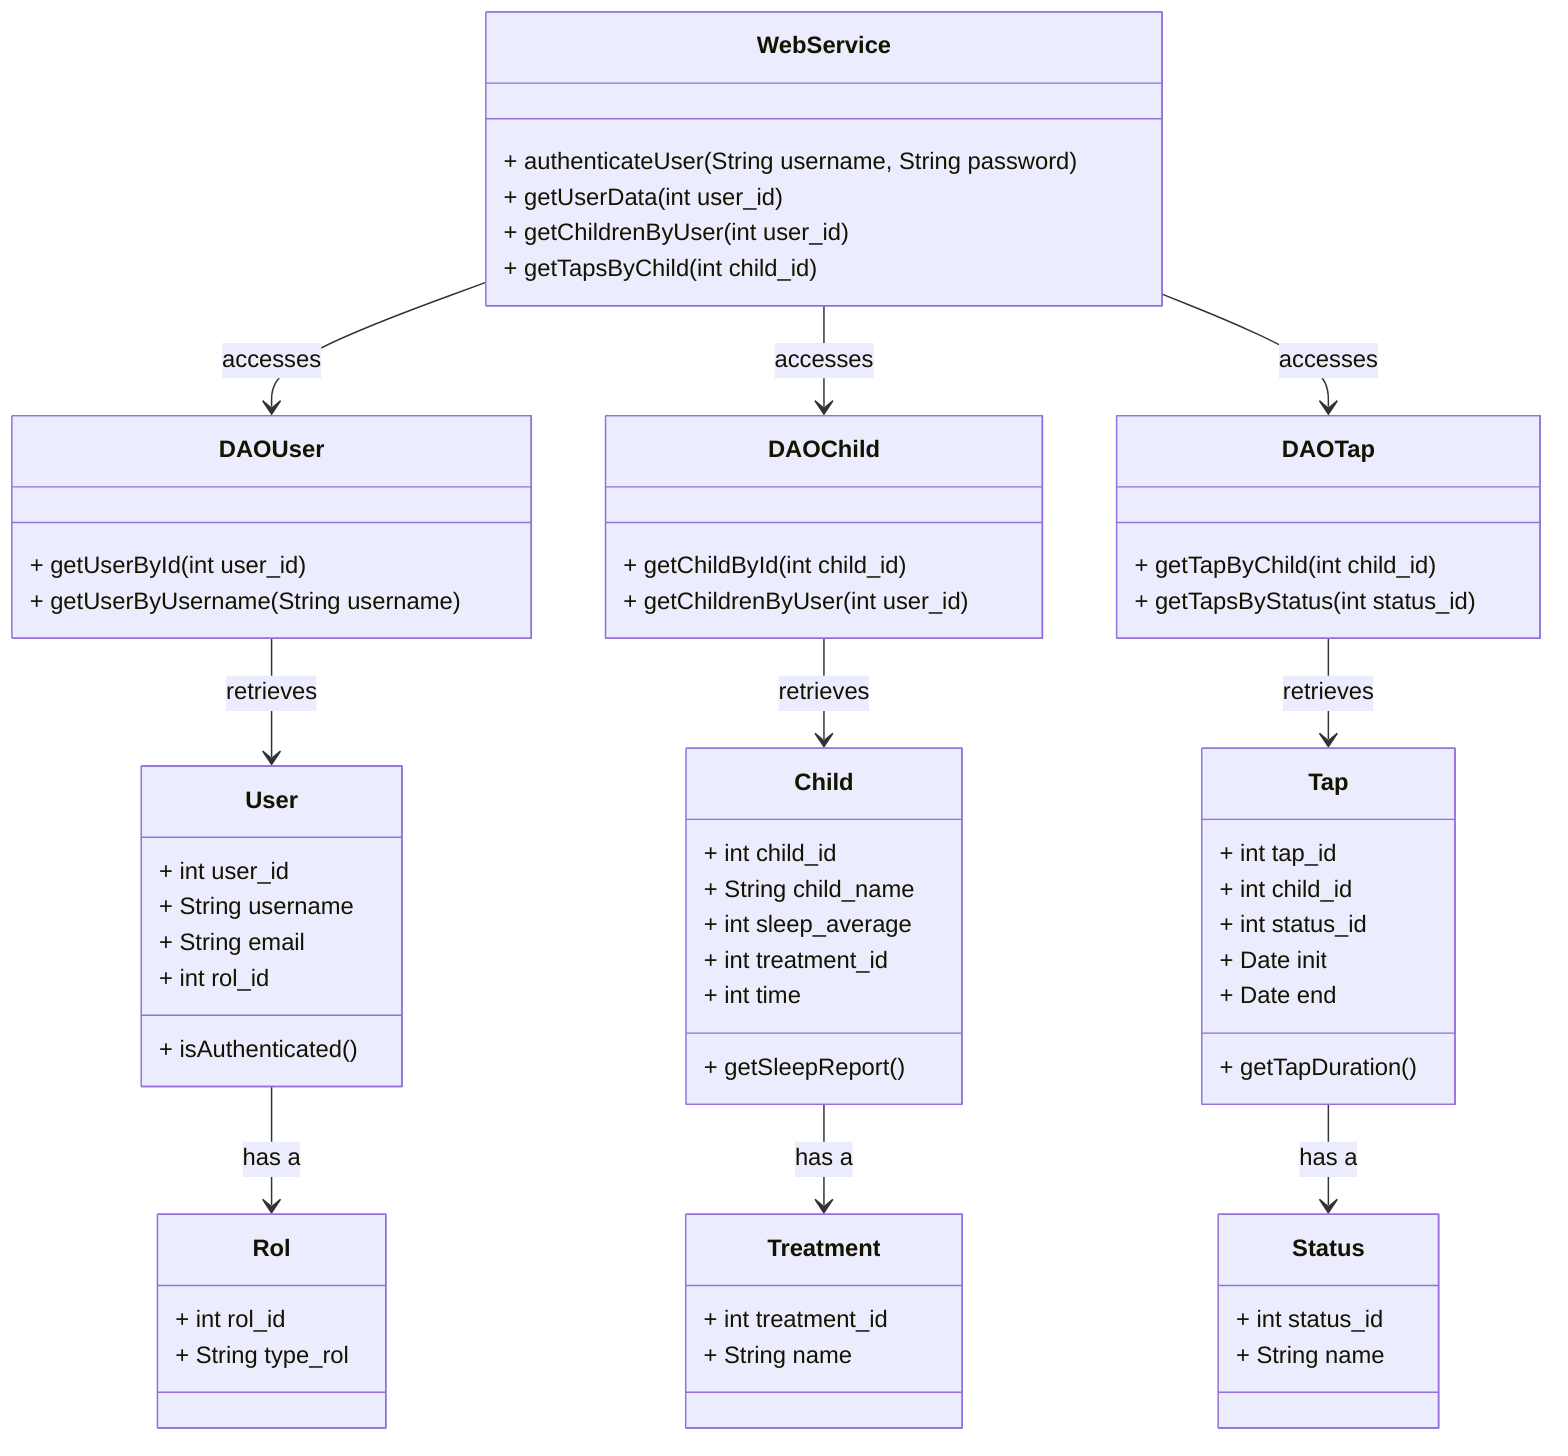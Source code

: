 classDiagram
    class WebService {
        + authenticateUser(String username, String password)
        + getUserData(int user_id)
        + getChildrenByUser(int user_id)
        + getTapsByChild(int child_id)
    }

    class DAOUser {
        + getUserById(int user_id)
        + getUserByUsername(String username)
    }

    class DAOChild {
        + getChildById(int child_id)
        + getChildrenByUser(int user_id)
    }

    class DAOTap {
        + getTapByChild(int child_id)
        + getTapsByStatus(int status_id)
    }

    class User {
        + int user_id
        + String username
        + String email
        + int rol_id
        + isAuthenticated()
    }

    class Child {
        + int child_id
        + String child_name
        + int sleep_average
        + int treatment_id
        + int time
        + getSleepReport()
    }

    class Tap {
        + int tap_id
        + int child_id
        + int status_id
        + Date init
        + Date end
        + getTapDuration()
    }

    class Rol {
        + int rol_id
        + String type_rol
    }

    class Status {
        + int status_id
        + String name
    }

    class Treatment {
        + int treatment_id
        + String name
    }

    WebService --> DAOUser : accesses
    WebService --> DAOChild : accesses
    WebService --> DAOTap : accesses

    DAOUser --> User : retrieves
    DAOChild --> Child : retrieves
    DAOTap --> Tap : retrieves

    User --> Rol : has a
    Tap --> Status : has a
    Child --> Treatment : has a
